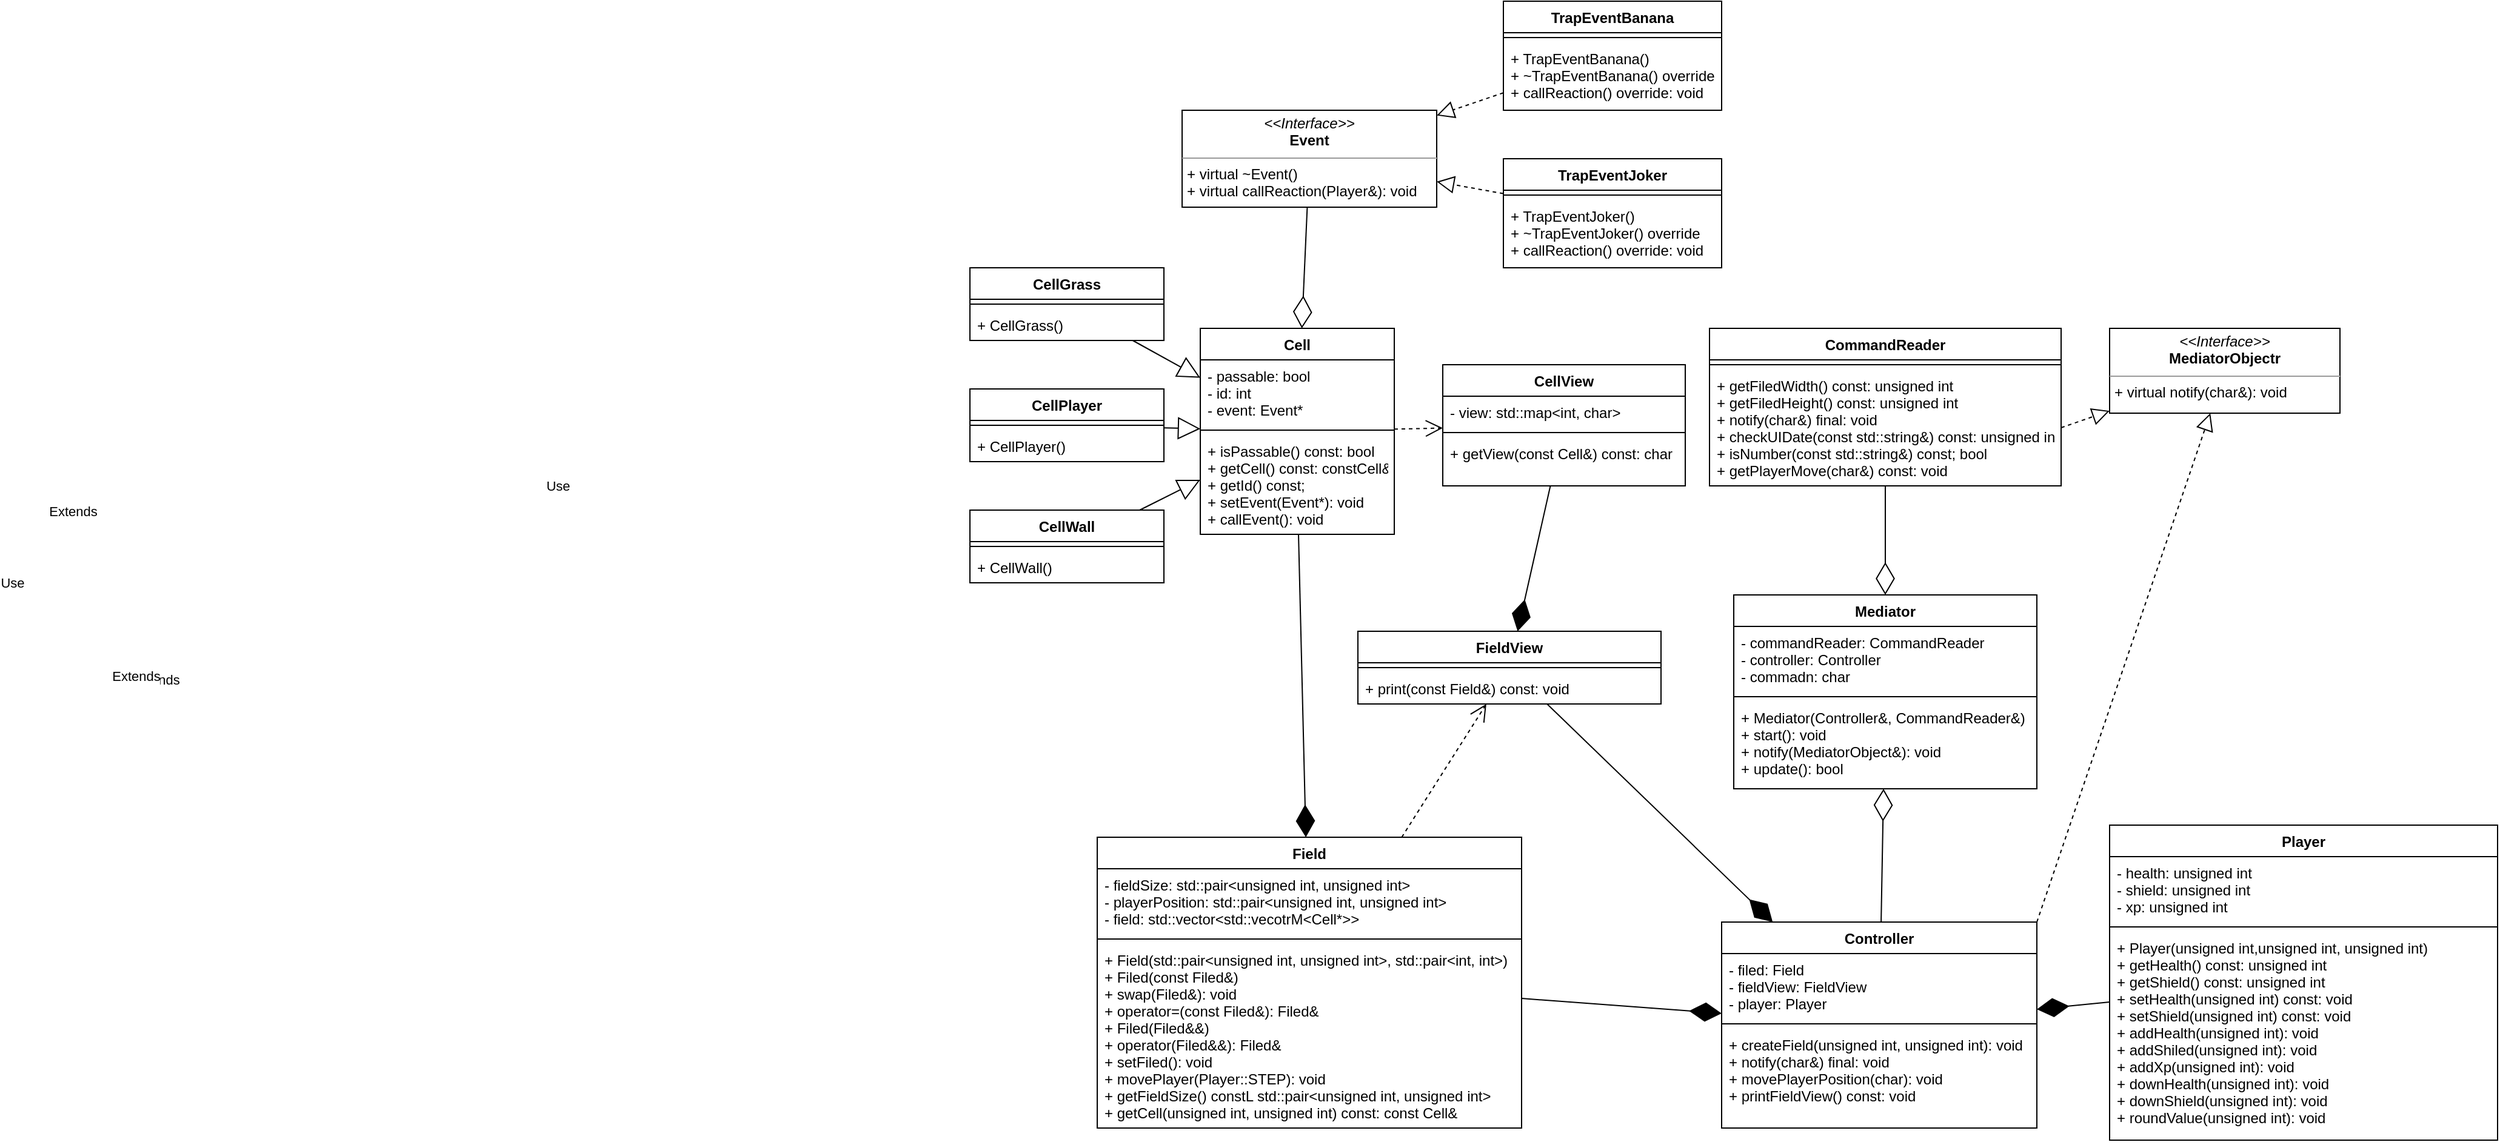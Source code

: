<mxfile version="20.3.0" type="device"><diagram id="Bt3VFvt45LiAxviuyHrz" name="Page-1"><mxGraphModel dx="3374" dy="2024" grid="1" gridSize="10" guides="1" tooltips="1" connect="1" arrows="1" fold="1" page="1" pageScale="1" pageWidth="850" pageHeight="1100" math="0" shadow="0"><root><mxCell id="0"/><mxCell id="1" parent="0"/><mxCell id="3M4EO7w1c9_jFpON2Hch-1" value="Mediator" style="swimlane;fontStyle=1;align=center;verticalAlign=top;childLayout=stackLayout;horizontal=1;startSize=26;horizontalStack=0;resizeParent=1;resizeParentMax=0;resizeLast=0;collapsible=1;marginBottom=0;" parent="1" vertex="1"><mxGeometry x="80" y="170" width="250" height="160" as="geometry"/></mxCell><mxCell id="3M4EO7w1c9_jFpON2Hch-2" value="- commandReader: CommandReader&#10;- controller: Controller&#10;- commadn: char" style="text;strokeColor=none;fillColor=none;align=left;verticalAlign=top;spacingLeft=4;spacingRight=4;overflow=hidden;rotatable=0;points=[[0,0.5],[1,0.5]];portConstraint=eastwest;" parent="3M4EO7w1c9_jFpON2Hch-1" vertex="1"><mxGeometry y="26" width="250" height="54" as="geometry"/></mxCell><mxCell id="3M4EO7w1c9_jFpON2Hch-3" value="" style="line;strokeWidth=1;fillColor=none;align=left;verticalAlign=middle;spacingTop=-1;spacingLeft=3;spacingRight=3;rotatable=0;labelPosition=right;points=[];portConstraint=eastwest;strokeColor=inherit;" parent="3M4EO7w1c9_jFpON2Hch-1" vertex="1"><mxGeometry y="80" width="250" height="8" as="geometry"/></mxCell><mxCell id="3M4EO7w1c9_jFpON2Hch-4" value="+ Mediator(Controller&amp;, CommandReader&amp;)&#10;+ start(): void&#10;+ notify(MediatorObject&amp;): void&#10;+ update(): bool" style="text;strokeColor=none;fillColor=none;align=left;verticalAlign=top;spacingLeft=4;spacingRight=4;overflow=hidden;rotatable=0;points=[[0,0.5],[1,0.5]];portConstraint=eastwest;" parent="3M4EO7w1c9_jFpON2Hch-1" vertex="1"><mxGeometry y="88" width="250" height="72" as="geometry"/></mxCell><mxCell id="3M4EO7w1c9_jFpON2Hch-9" value="CommandReader" style="swimlane;fontStyle=1;align=center;verticalAlign=top;childLayout=stackLayout;horizontal=1;startSize=26;horizontalStack=0;resizeParent=1;resizeParentMax=0;resizeLast=0;collapsible=1;marginBottom=0;" parent="1" vertex="1"><mxGeometry x="60" y="-50" width="290" height="130" as="geometry"/></mxCell><mxCell id="3M4EO7w1c9_jFpON2Hch-11" value="" style="line;strokeWidth=1;fillColor=none;align=left;verticalAlign=middle;spacingTop=-1;spacingLeft=3;spacingRight=3;rotatable=0;labelPosition=right;points=[];portConstraint=eastwest;strokeColor=inherit;" parent="3M4EO7w1c9_jFpON2Hch-9" vertex="1"><mxGeometry y="26" width="290" height="8" as="geometry"/></mxCell><mxCell id="3M4EO7w1c9_jFpON2Hch-12" value="+ getFiledWidth() const: unsigned int&#10;+ getFiledHeight() const: unsigned int&#10;+ notify(char&amp;) final: void&#10;+ checkUIDate(const std::string&amp;) const: unsigned int&#10;+ isNumber(const std::string&amp;) const; bool&#10;+ getPlayerMove(char&amp;) const: void" style="text;strokeColor=none;fillColor=none;align=left;verticalAlign=top;spacingLeft=4;spacingRight=4;overflow=hidden;rotatable=0;points=[[0,0.5],[1,0.5]];portConstraint=eastwest;" parent="3M4EO7w1c9_jFpON2Hch-9" vertex="1"><mxGeometry y="34" width="290" height="96" as="geometry"/></mxCell><mxCell id="3M4EO7w1c9_jFpON2Hch-13" value="Controller" style="swimlane;fontStyle=1;align=center;verticalAlign=top;childLayout=stackLayout;horizontal=1;startSize=26;horizontalStack=0;resizeParent=1;resizeParentMax=0;resizeLast=0;collapsible=1;marginBottom=0;" parent="1" vertex="1"><mxGeometry x="70" y="440" width="260" height="170" as="geometry"/></mxCell><mxCell id="3M4EO7w1c9_jFpON2Hch-14" value="- filed: Field&#10;- fieldView: FieldView&#10;- player: Player" style="text;strokeColor=none;fillColor=none;align=left;verticalAlign=top;spacingLeft=4;spacingRight=4;overflow=hidden;rotatable=0;points=[[0,0.5],[1,0.5]];portConstraint=eastwest;" parent="3M4EO7w1c9_jFpON2Hch-13" vertex="1"><mxGeometry y="26" width="260" height="54" as="geometry"/></mxCell><mxCell id="3M4EO7w1c9_jFpON2Hch-15" value="" style="line;strokeWidth=1;fillColor=none;align=left;verticalAlign=middle;spacingTop=-1;spacingLeft=3;spacingRight=3;rotatable=0;labelPosition=right;points=[];portConstraint=eastwest;strokeColor=inherit;" parent="3M4EO7w1c9_jFpON2Hch-13" vertex="1"><mxGeometry y="80" width="260" height="8" as="geometry"/></mxCell><mxCell id="3M4EO7w1c9_jFpON2Hch-16" value="+ createField(unsigned int, unsigned int): void&#10;+ notify(char&amp;) final: void&#10;+ movePlayerPosition(char): void&#10;+ printFieldView() const: void" style="text;strokeColor=none;fillColor=none;align=left;verticalAlign=top;spacingLeft=4;spacingRight=4;overflow=hidden;rotatable=0;points=[[0,0.5],[1,0.5]];portConstraint=eastwest;" parent="3M4EO7w1c9_jFpON2Hch-13" vertex="1"><mxGeometry y="88" width="260" height="82" as="geometry"/></mxCell><mxCell id="3M4EO7w1c9_jFpON2Hch-33" value="" style="endArrow=block;dashed=1;endFill=0;endSize=12;html=1;rounded=0;exitX=1;exitY=0;exitDx=0;exitDy=0;" parent="1" source="3M4EO7w1c9_jFpON2Hch-13" target="BJewM5B0NC8zt9xB8GOQ-1" edge="1"><mxGeometry width="160" relative="1" as="geometry"><mxPoint x="260" y="330" as="sourcePoint"/><mxPoint x="441.96" y="316.004" as="targetPoint"/></mxGeometry></mxCell><mxCell id="3M4EO7w1c9_jFpON2Hch-34" value="" style="endArrow=block;dashed=1;endFill=0;endSize=12;html=1;rounded=0;exitX=1;exitY=0.5;exitDx=0;exitDy=0;" parent="1" source="3M4EO7w1c9_jFpON2Hch-12" target="BJewM5B0NC8zt9xB8GOQ-1" edge="1"><mxGeometry width="160" relative="1" as="geometry"><mxPoint x="260" y="330" as="sourcePoint"/><mxPoint x="430.787" y="260" as="targetPoint"/></mxGeometry></mxCell><mxCell id="3M4EO7w1c9_jFpON2Hch-37" value="FieldView" style="swimlane;fontStyle=1;align=center;verticalAlign=top;childLayout=stackLayout;horizontal=1;startSize=26;horizontalStack=0;resizeParent=1;resizeParentMax=0;resizeLast=0;collapsible=1;marginBottom=0;" parent="1" vertex="1"><mxGeometry x="-230" y="200" width="250" height="60" as="geometry"/></mxCell><mxCell id="3M4EO7w1c9_jFpON2Hch-39" value="" style="line;strokeWidth=1;fillColor=none;align=left;verticalAlign=middle;spacingTop=-1;spacingLeft=3;spacingRight=3;rotatable=0;labelPosition=right;points=[];portConstraint=eastwest;strokeColor=inherit;" parent="3M4EO7w1c9_jFpON2Hch-37" vertex="1"><mxGeometry y="26" width="250" height="8" as="geometry"/></mxCell><mxCell id="3M4EO7w1c9_jFpON2Hch-40" value="+ print(const Field&amp;) const: void" style="text;strokeColor=none;fillColor=none;align=left;verticalAlign=top;spacingLeft=4;spacingRight=4;overflow=hidden;rotatable=0;points=[[0,0.5],[1,0.5]];portConstraint=eastwest;" parent="3M4EO7w1c9_jFpON2Hch-37" vertex="1"><mxGeometry y="34" width="250" height="26" as="geometry"/></mxCell><mxCell id="3M4EO7w1c9_jFpON2Hch-42" value="Field" style="swimlane;fontStyle=1;align=center;verticalAlign=top;childLayout=stackLayout;horizontal=1;startSize=26;horizontalStack=0;resizeParent=1;resizeParentMax=0;resizeLast=0;collapsible=1;marginBottom=0;" parent="1" vertex="1"><mxGeometry x="-445" y="370" width="350" height="240" as="geometry"/></mxCell><mxCell id="3M4EO7w1c9_jFpON2Hch-43" value="- fieldSize: std::pair&lt;unsigned int, unsigned int&gt; &#10;- playerPosition: std::pair&lt;unsigned int, unsigned int&gt;&#10;- field: std::vector&lt;std::vecotrM&lt;Cell*&gt;&gt;" style="text;strokeColor=none;fillColor=none;align=left;verticalAlign=top;spacingLeft=4;spacingRight=4;overflow=hidden;rotatable=0;points=[[0,0.5],[1,0.5]];portConstraint=eastwest;" parent="3M4EO7w1c9_jFpON2Hch-42" vertex="1"><mxGeometry y="26" width="350" height="54" as="geometry"/></mxCell><mxCell id="3M4EO7w1c9_jFpON2Hch-44" value="" style="line;strokeWidth=1;fillColor=none;align=left;verticalAlign=middle;spacingTop=-1;spacingLeft=3;spacingRight=3;rotatable=0;labelPosition=right;points=[];portConstraint=eastwest;strokeColor=inherit;" parent="3M4EO7w1c9_jFpON2Hch-42" vertex="1"><mxGeometry y="80" width="350" height="8" as="geometry"/></mxCell><mxCell id="3M4EO7w1c9_jFpON2Hch-45" value="+ Field(std::pair&lt;unsigned int, unsigned int&gt;, std::pair&lt;int, int&gt;)&#10;+ Filed(const Filed&amp;)&#10;+ swap(Filed&amp;): void&#10;+ operator=(const Filed&amp;): Filed&amp;&#10;+ Filed(Filed&amp;&amp;)&#10;+ operator(Filed&amp;&amp;): Filed&amp;&#10;+ setFiled(): void&#10;+ movePlayer(Player::STEP): void&#10;+ getFieldSize() constL std::pair&lt;unsigned int, unsigned int&gt; &#10;+ getCell(unsigned int, unsigned int) const: const Cell&amp;" style="text;strokeColor=none;fillColor=none;align=left;verticalAlign=top;spacingLeft=4;spacingRight=4;overflow=hidden;rotatable=0;points=[[0,0.5],[1,0.5]];portConstraint=eastwest;" parent="3M4EO7w1c9_jFpON2Hch-42" vertex="1"><mxGeometry y="88" width="350" height="152" as="geometry"/></mxCell><mxCell id="3M4EO7w1c9_jFpON2Hch-47" value="Cell" style="swimlane;fontStyle=1;align=center;verticalAlign=top;childLayout=stackLayout;horizontal=1;startSize=26;horizontalStack=0;resizeParent=1;resizeParentMax=0;resizeLast=0;collapsible=1;marginBottom=0;" parent="1" vertex="1"><mxGeometry x="-360" y="-50" width="160" height="170" as="geometry"/></mxCell><mxCell id="3M4EO7w1c9_jFpON2Hch-48" value="- passable: bool&#10;- id: int&#10;- event: Event*" style="text;strokeColor=none;fillColor=none;align=left;verticalAlign=top;spacingLeft=4;spacingRight=4;overflow=hidden;rotatable=0;points=[[0,0.5],[1,0.5]];portConstraint=eastwest;" parent="3M4EO7w1c9_jFpON2Hch-47" vertex="1"><mxGeometry y="26" width="160" height="54" as="geometry"/></mxCell><mxCell id="3M4EO7w1c9_jFpON2Hch-49" value="" style="line;strokeWidth=1;fillColor=none;align=left;verticalAlign=middle;spacingTop=-1;spacingLeft=3;spacingRight=3;rotatable=0;labelPosition=right;points=[];portConstraint=eastwest;strokeColor=inherit;" parent="3M4EO7w1c9_jFpON2Hch-47" vertex="1"><mxGeometry y="80" width="160" height="8" as="geometry"/></mxCell><mxCell id="3M4EO7w1c9_jFpON2Hch-50" value="+ isPassable() const: bool&#10;+ getCell() const: constCell&amp;&#10;+ getId() const;&#10;+ setEvent(Event*): void&#10;+ callEvent(): void" style="text;strokeColor=none;fillColor=none;align=left;verticalAlign=top;spacingLeft=4;spacingRight=4;overflow=hidden;rotatable=0;points=[[0,0.5],[1,0.5]];portConstraint=eastwest;" parent="3M4EO7w1c9_jFpON2Hch-47" vertex="1"><mxGeometry y="88" width="160" height="82" as="geometry"/></mxCell><mxCell id="3M4EO7w1c9_jFpON2Hch-51" value="" style="endArrow=diamondThin;endFill=1;endSize=24;html=1;rounded=0;" parent="1" source="3M4EO7w1c9_jFpON2Hch-50" target="3M4EO7w1c9_jFpON2Hch-42" edge="1"><mxGeometry width="160" relative="1" as="geometry"><mxPoint x="-290" y="300" as="sourcePoint"/><mxPoint x="-90" y="400" as="targetPoint"/></mxGeometry></mxCell><mxCell id="3M4EO7w1c9_jFpON2Hch-56" value="CellView" style="swimlane;fontStyle=1;align=center;verticalAlign=top;childLayout=stackLayout;horizontal=1;startSize=26;horizontalStack=0;resizeParent=1;resizeParentMax=0;resizeLast=0;collapsible=1;marginBottom=0;" parent="1" vertex="1"><mxGeometry x="-160" y="-20" width="200" height="100" as="geometry"/></mxCell><mxCell id="3M4EO7w1c9_jFpON2Hch-57" value="- view: std::map&lt;int, char&gt;" style="text;strokeColor=none;fillColor=none;align=left;verticalAlign=top;spacingLeft=4;spacingRight=4;overflow=hidden;rotatable=0;points=[[0,0.5],[1,0.5]];portConstraint=eastwest;" parent="3M4EO7w1c9_jFpON2Hch-56" vertex="1"><mxGeometry y="26" width="200" height="26" as="geometry"/></mxCell><mxCell id="3M4EO7w1c9_jFpON2Hch-58" value="" style="line;strokeWidth=1;fillColor=none;align=left;verticalAlign=middle;spacingTop=-1;spacingLeft=3;spacingRight=3;rotatable=0;labelPosition=right;points=[];portConstraint=eastwest;strokeColor=inherit;" parent="3M4EO7w1c9_jFpON2Hch-56" vertex="1"><mxGeometry y="52" width="200" height="8" as="geometry"/></mxCell><mxCell id="3M4EO7w1c9_jFpON2Hch-59" value="+ getView(const Cell&amp;) const: char" style="text;strokeColor=none;fillColor=none;align=left;verticalAlign=top;spacingLeft=4;spacingRight=4;overflow=hidden;rotatable=0;points=[[0,0.5],[1,0.5]];portConstraint=eastwest;" parent="3M4EO7w1c9_jFpON2Hch-56" vertex="1"><mxGeometry y="60" width="200" height="40" as="geometry"/></mxCell><mxCell id="3M4EO7w1c9_jFpON2Hch-62" value="&lt;p style=&quot;margin:0px;margin-top:4px;text-align:center;&quot;&gt;&lt;i&gt;&amp;lt;&amp;lt;Interface&amp;gt;&amp;gt;&lt;/i&gt;&lt;br&gt;&lt;b&gt;Event&lt;/b&gt;&lt;/p&gt;&lt;hr size=&quot;1&quot;&gt;&lt;p style=&quot;margin:0px;margin-left:4px;&quot;&gt;+ virtual ~Event()&lt;/p&gt;&lt;p style=&quot;margin:0px;margin-left:4px;&quot;&gt;+ virtual callReaction(Player&amp;amp;): void&lt;/p&gt;" style="verticalAlign=top;align=left;overflow=fill;fontSize=12;fontFamily=Helvetica;html=1;" parent="1" vertex="1"><mxGeometry x="-375" y="-230" width="210" height="80" as="geometry"/></mxCell><mxCell id="3M4EO7w1c9_jFpON2Hch-63" value="" style="endArrow=diamondThin;endFill=0;endSize=24;html=1;rounded=0;" parent="1" source="3M4EO7w1c9_jFpON2Hch-62" target="3M4EO7w1c9_jFpON2Hch-47" edge="1"><mxGeometry width="160" relative="1" as="geometry"><mxPoint x="-90" y="300" as="sourcePoint"/><mxPoint x="70" y="300" as="targetPoint"/></mxGeometry></mxCell><mxCell id="3M4EO7w1c9_jFpON2Hch-64" value="TrapEventBanana" style="swimlane;fontStyle=1;align=center;verticalAlign=top;childLayout=stackLayout;horizontal=1;startSize=26;horizontalStack=0;resizeParent=1;resizeParentMax=0;resizeLast=0;collapsible=1;marginBottom=0;" parent="1" vertex="1"><mxGeometry x="-110" y="-320" width="180" height="90" as="geometry"/></mxCell><mxCell id="3M4EO7w1c9_jFpON2Hch-66" value="" style="line;strokeWidth=1;fillColor=none;align=left;verticalAlign=middle;spacingTop=-1;spacingLeft=3;spacingRight=3;rotatable=0;labelPosition=right;points=[];portConstraint=eastwest;strokeColor=inherit;" parent="3M4EO7w1c9_jFpON2Hch-64" vertex="1"><mxGeometry y="26" width="180" height="8" as="geometry"/></mxCell><mxCell id="3M4EO7w1c9_jFpON2Hch-67" value="+ TrapEventBanana()&#10;+ ~TrapEventBanana() override&#10;+ callReaction() override: void" style="text;strokeColor=none;fillColor=none;align=left;verticalAlign=top;spacingLeft=4;spacingRight=4;overflow=hidden;rotatable=0;points=[[0,0.5],[1,0.5]];portConstraint=eastwest;" parent="3M4EO7w1c9_jFpON2Hch-64" vertex="1"><mxGeometry y="34" width="180" height="56" as="geometry"/></mxCell><mxCell id="3M4EO7w1c9_jFpON2Hch-68" value="" style="endArrow=block;dashed=1;endFill=0;endSize=12;html=1;rounded=0;" parent="1" source="3M4EO7w1c9_jFpON2Hch-64" target="3M4EO7w1c9_jFpON2Hch-62" edge="1"><mxGeometry width="160" relative="1" as="geometry"><mxPoint x="-50" y="150" as="sourcePoint"/><mxPoint x="110" y="150" as="targetPoint"/></mxGeometry></mxCell><mxCell id="BJewM5B0NC8zt9xB8GOQ-1" value="&lt;p style=&quot;margin:0px;margin-top:4px;text-align:center;&quot;&gt;&lt;i&gt;&amp;lt;&amp;lt;Interface&amp;gt;&amp;gt;&lt;/i&gt;&lt;br&gt;&lt;b&gt;MediatorObjectr&lt;/b&gt;&lt;/p&gt;&lt;hr size=&quot;1&quot;&gt;&lt;p style=&quot;margin:0px;margin-left:4px;&quot;&gt;&lt;/p&gt;&lt;p style=&quot;margin:0px;margin-left:4px;&quot;&gt;+ virtual notify(char&amp;amp;): void&lt;br&gt;&lt;/p&gt;" style="verticalAlign=top;align=left;overflow=fill;fontSize=12;fontFamily=Helvetica;html=1;" parent="1" vertex="1"><mxGeometry x="390" y="-50" width="190" height="70" as="geometry"/></mxCell><mxCell id="BJewM5B0NC8zt9xB8GOQ-2" value="" style="endArrow=diamondThin;endFill=1;endSize=24;html=1;rounded=0;" parent="1" source="3M4EO7w1c9_jFpON2Hch-56" target="3M4EO7w1c9_jFpON2Hch-37" edge="1"><mxGeometry width="160" relative="1" as="geometry"><mxPoint x="120" y="240" as="sourcePoint"/><mxPoint x="280" y="240" as="targetPoint"/></mxGeometry></mxCell><mxCell id="BJewM5B0NC8zt9xB8GOQ-4" value="Player" style="swimlane;fontStyle=1;align=center;verticalAlign=top;childLayout=stackLayout;horizontal=1;startSize=26;horizontalStack=0;resizeParent=1;resizeParentMax=0;resizeLast=0;collapsible=1;marginBottom=0;" parent="1" vertex="1"><mxGeometry x="390" y="360" width="320" height="260" as="geometry"/></mxCell><mxCell id="BJewM5B0NC8zt9xB8GOQ-5" value="- health: unsigned int&#10;- shield: unsigned int&#10;- xp: unsigned int" style="text;strokeColor=none;fillColor=none;align=left;verticalAlign=top;spacingLeft=4;spacingRight=4;overflow=hidden;rotatable=0;points=[[0,0.5],[1,0.5]];portConstraint=eastwest;" parent="BJewM5B0NC8zt9xB8GOQ-4" vertex="1"><mxGeometry y="26" width="320" height="54" as="geometry"/></mxCell><mxCell id="BJewM5B0NC8zt9xB8GOQ-6" value="" style="line;strokeWidth=1;fillColor=none;align=left;verticalAlign=middle;spacingTop=-1;spacingLeft=3;spacingRight=3;rotatable=0;labelPosition=right;points=[];portConstraint=eastwest;strokeColor=inherit;" parent="BJewM5B0NC8zt9xB8GOQ-4" vertex="1"><mxGeometry y="80" width="320" height="8" as="geometry"/></mxCell><mxCell id="BJewM5B0NC8zt9xB8GOQ-7" value="+ Player(unsigned int,unsigned int, unsigned int)&#10;+ getHealth() const: unsigned int&#10;+ getShield() const: unsigned int&#10;+ setHealth(unsigned int) const: void&#10;+ setShield(unsigned int) const: void&#10;+ addHealth(unsigned int): void&#10;+ addShiled(unsigned int): void&#10;+ addXp(unsigned int): void&#10;+ downHealth(unsigned int): void&#10;+ downShield(unsigned int): void&#10;+ roundValue(unsigned int): void " style="text;strokeColor=none;fillColor=none;align=left;verticalAlign=top;spacingLeft=4;spacingRight=4;overflow=hidden;rotatable=0;points=[[0,0.5],[1,0.5]];portConstraint=eastwest;" parent="BJewM5B0NC8zt9xB8GOQ-4" vertex="1"><mxGeometry y="88" width="320" height="172" as="geometry"/></mxCell><mxCell id="BJewM5B0NC8zt9xB8GOQ-11" value="" style="endArrow=diamondThin;endFill=1;endSize=24;html=1;rounded=0;" parent="1" source="3M4EO7w1c9_jFpON2Hch-42" target="3M4EO7w1c9_jFpON2Hch-13" edge="1"><mxGeometry width="160" relative="1" as="geometry"><mxPoint x="-10" y="220" as="sourcePoint"/><mxPoint x="150" y="220" as="targetPoint"/></mxGeometry></mxCell><mxCell id="BJewM5B0NC8zt9xB8GOQ-12" value="" style="endArrow=diamondThin;endFill=1;endSize=24;html=1;rounded=0;" parent="1" source="3M4EO7w1c9_jFpON2Hch-37" target="3M4EO7w1c9_jFpON2Hch-13" edge="1"><mxGeometry width="160" relative="1" as="geometry"><mxPoint x="70" y="370" as="sourcePoint"/><mxPoint x="230" y="370" as="targetPoint"/></mxGeometry></mxCell><mxCell id="BJewM5B0NC8zt9xB8GOQ-13" value="" style="endArrow=diamondThin;endFill=1;endSize=24;html=1;rounded=0;" parent="1" source="BJewM5B0NC8zt9xB8GOQ-4" target="3M4EO7w1c9_jFpON2Hch-13" edge="1"><mxGeometry width="160" relative="1" as="geometry"><mxPoint x="70" y="370" as="sourcePoint"/><mxPoint x="230" y="370" as="targetPoint"/></mxGeometry></mxCell><mxCell id="BJewM5B0NC8zt9xB8GOQ-15" value="" style="endArrow=diamondThin;endFill=0;endSize=24;html=1;rounded=0;" parent="1" source="3M4EO7w1c9_jFpON2Hch-9" target="3M4EO7w1c9_jFpON2Hch-1" edge="1"><mxGeometry width="160" relative="1" as="geometry"><mxPoint x="380" y="110" as="sourcePoint"/><mxPoint x="440" y="340" as="targetPoint"/></mxGeometry></mxCell><mxCell id="BJewM5B0NC8zt9xB8GOQ-16" value="" style="endArrow=diamondThin;endFill=0;endSize=24;html=1;rounded=0;" parent="1" source="3M4EO7w1c9_jFpON2Hch-13" target="3M4EO7w1c9_jFpON2Hch-1" edge="1"><mxGeometry width="160" relative="1" as="geometry"><mxPoint x="150" y="370" as="sourcePoint"/><mxPoint x="310" y="370" as="targetPoint"/></mxGeometry></mxCell><mxCell id="ZgKUMy0mXlSzpbLEG1fS-1" value="TrapEventJoker" style="swimlane;fontStyle=1;align=center;verticalAlign=top;childLayout=stackLayout;horizontal=1;startSize=26;horizontalStack=0;resizeParent=1;resizeParentMax=0;resizeLast=0;collapsible=1;marginBottom=0;" vertex="1" parent="1"><mxGeometry x="-110" y="-190" width="180" height="90" as="geometry"/></mxCell><mxCell id="ZgKUMy0mXlSzpbLEG1fS-2" value="" style="line;strokeWidth=1;fillColor=none;align=left;verticalAlign=middle;spacingTop=-1;spacingLeft=3;spacingRight=3;rotatable=0;labelPosition=right;points=[];portConstraint=eastwest;strokeColor=inherit;" vertex="1" parent="ZgKUMy0mXlSzpbLEG1fS-1"><mxGeometry y="26" width="180" height="8" as="geometry"/></mxCell><mxCell id="ZgKUMy0mXlSzpbLEG1fS-3" value="+ TrapEventJoker()&#10;+ ~TrapEventJoker() override&#10;+ callReaction() override: void" style="text;strokeColor=none;fillColor=none;align=left;verticalAlign=top;spacingLeft=4;spacingRight=4;overflow=hidden;rotatable=0;points=[[0,0.5],[1,0.5]];portConstraint=eastwest;" vertex="1" parent="ZgKUMy0mXlSzpbLEG1fS-1"><mxGeometry y="34" width="180" height="56" as="geometry"/></mxCell><mxCell id="ZgKUMy0mXlSzpbLEG1fS-4" value="" style="endArrow=block;dashed=1;endFill=0;endSize=12;html=1;rounded=0;" edge="1" parent="1" source="ZgKUMy0mXlSzpbLEG1fS-1" target="3M4EO7w1c9_jFpON2Hch-62"><mxGeometry width="160" relative="1" as="geometry"><mxPoint x="-340" y="70" as="sourcePoint"/><mxPoint x="-180" y="70" as="targetPoint"/></mxGeometry></mxCell><mxCell id="ZgKUMy0mXlSzpbLEG1fS-5" value="CellGrass" style="swimlane;fontStyle=1;align=center;verticalAlign=top;childLayout=stackLayout;horizontal=1;startSize=26;horizontalStack=0;resizeParent=1;resizeParentMax=0;resizeLast=0;collapsible=1;marginBottom=0;" vertex="1" parent="1"><mxGeometry x="-550" y="-100" width="160" height="60" as="geometry"/></mxCell><mxCell id="ZgKUMy0mXlSzpbLEG1fS-7" value="" style="line;strokeWidth=1;fillColor=none;align=left;verticalAlign=middle;spacingTop=-1;spacingLeft=3;spacingRight=3;rotatable=0;labelPosition=right;points=[];portConstraint=eastwest;strokeColor=inherit;" vertex="1" parent="ZgKUMy0mXlSzpbLEG1fS-5"><mxGeometry y="26" width="160" height="8" as="geometry"/></mxCell><mxCell id="ZgKUMy0mXlSzpbLEG1fS-8" value="+ CellGrass()" style="text;strokeColor=none;fillColor=none;align=left;verticalAlign=top;spacingLeft=4;spacingRight=4;overflow=hidden;rotatable=0;points=[[0,0.5],[1,0.5]];portConstraint=eastwest;" vertex="1" parent="ZgKUMy0mXlSzpbLEG1fS-5"><mxGeometry y="34" width="160" height="26" as="geometry"/></mxCell><mxCell id="ZgKUMy0mXlSzpbLEG1fS-10" value="Extends" style="endArrow=block;endSize=16;endFill=0;html=1;rounded=0;" edge="1" parent="1" source="ZgKUMy0mXlSzpbLEG1fS-5" target="3M4EO7w1c9_jFpON2Hch-47"><mxGeometry x="-1" y="-870" width="160" relative="1" as="geometry"><mxPoint x="-390" y="70" as="sourcePoint"/><mxPoint x="-230" y="70" as="targetPoint"/><mxPoint x="-453" y="-620" as="offset"/></mxGeometry></mxCell><mxCell id="ZgKUMy0mXlSzpbLEG1fS-11" value="CellPlayer" style="swimlane;fontStyle=1;align=center;verticalAlign=top;childLayout=stackLayout;horizontal=1;startSize=26;horizontalStack=0;resizeParent=1;resizeParentMax=0;resizeLast=0;collapsible=1;marginBottom=0;" vertex="1" parent="1"><mxGeometry x="-550" width="160" height="60" as="geometry"/></mxCell><mxCell id="ZgKUMy0mXlSzpbLEG1fS-12" value="" style="line;strokeWidth=1;fillColor=none;align=left;verticalAlign=middle;spacingTop=-1;spacingLeft=3;spacingRight=3;rotatable=0;labelPosition=right;points=[];portConstraint=eastwest;strokeColor=inherit;" vertex="1" parent="ZgKUMy0mXlSzpbLEG1fS-11"><mxGeometry y="26" width="160" height="8" as="geometry"/></mxCell><mxCell id="ZgKUMy0mXlSzpbLEG1fS-13" value="+ CellPlayer()" style="text;strokeColor=none;fillColor=none;align=left;verticalAlign=top;spacingLeft=4;spacingRight=4;overflow=hidden;rotatable=0;points=[[0,0.5],[1,0.5]];portConstraint=eastwest;" vertex="1" parent="ZgKUMy0mXlSzpbLEG1fS-11"><mxGeometry y="34" width="160" height="26" as="geometry"/></mxCell><mxCell id="ZgKUMy0mXlSzpbLEG1fS-14" value="Extends" style="endArrow=block;endSize=16;endFill=0;html=1;rounded=0;" edge="1" parent="1" source="ZgKUMy0mXlSzpbLEG1fS-11" target="3M4EO7w1c9_jFpON2Hch-47"><mxGeometry x="-1" y="-856" width="160" relative="1" as="geometry"><mxPoint x="-390" y="170" as="sourcePoint"/><mxPoint x="-350" y="93" as="targetPoint"/><mxPoint x="-809" y="-648" as="offset"/></mxGeometry></mxCell><mxCell id="ZgKUMy0mXlSzpbLEG1fS-15" value="CellWall" style="swimlane;fontStyle=1;align=center;verticalAlign=top;childLayout=stackLayout;horizontal=1;startSize=26;horizontalStack=0;resizeParent=1;resizeParentMax=0;resizeLast=0;collapsible=1;marginBottom=0;" vertex="1" parent="1"><mxGeometry x="-550" y="100" width="160" height="60" as="geometry"/></mxCell><mxCell id="ZgKUMy0mXlSzpbLEG1fS-16" value="" style="line;strokeWidth=1;fillColor=none;align=left;verticalAlign=middle;spacingTop=-1;spacingLeft=3;spacingRight=3;rotatable=0;labelPosition=right;points=[];portConstraint=eastwest;strokeColor=inherit;" vertex="1" parent="ZgKUMy0mXlSzpbLEG1fS-15"><mxGeometry y="26" width="160" height="8" as="geometry"/></mxCell><mxCell id="ZgKUMy0mXlSzpbLEG1fS-17" value="+ CellWall()" style="text;strokeColor=none;fillColor=none;align=left;verticalAlign=top;spacingLeft=4;spacingRight=4;overflow=hidden;rotatable=0;points=[[0,0.5],[1,0.5]];portConstraint=eastwest;" vertex="1" parent="ZgKUMy0mXlSzpbLEG1fS-15"><mxGeometry y="34" width="160" height="26" as="geometry"/></mxCell><mxCell id="ZgKUMy0mXlSzpbLEG1fS-18" value="Extends" style="endArrow=block;endSize=16;endFill=0;html=1;rounded=0;" edge="1" parent="1" source="ZgKUMy0mXlSzpbLEG1fS-15" target="3M4EO7w1c9_jFpON2Hch-47"><mxGeometry x="-1" y="823" width="160" relative="1" as="geometry"><mxPoint x="-390" y="270" as="sourcePoint"/><mxPoint x="-350" y="193" as="targetPoint"/><mxPoint x="-460" y="873" as="offset"/></mxGeometry></mxCell><mxCell id="ZgKUMy0mXlSzpbLEG1fS-21" value="Use" style="endArrow=open;endSize=12;dashed=1;html=1;rounded=0;" edge="1" parent="1" source="3M4EO7w1c9_jFpON2Hch-47" target="3M4EO7w1c9_jFpON2Hch-56"><mxGeometry x="-1" y="-1147" width="160" relative="1" as="geometry"><mxPoint x="-250" y="130" as="sourcePoint"/><mxPoint x="-90" y="130" as="targetPoint"/><mxPoint x="-1166" y="-1020" as="offset"/></mxGeometry></mxCell><mxCell id="ZgKUMy0mXlSzpbLEG1fS-22" value="Use" style="endArrow=open;endSize=12;dashed=1;html=1;rounded=0;" edge="1" parent="1" source="3M4EO7w1c9_jFpON2Hch-42" target="3M4EO7w1c9_jFpON2Hch-37"><mxGeometry x="-1" y="754" width="160" relative="1" as="geometry"><mxPoint x="-190" y="43.182" as="sourcePoint"/><mxPoint x="-150" y="42.273" as="targetPoint"/><mxPoint x="-60" y="114" as="offset"/></mxGeometry></mxCell></root></mxGraphModel></diagram></mxfile>